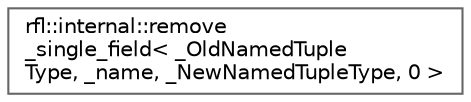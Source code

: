 digraph "类继承关系图"
{
 // LATEX_PDF_SIZE
  bgcolor="transparent";
  edge [fontname=Helvetica,fontsize=10,labelfontname=Helvetica,labelfontsize=10];
  node [fontname=Helvetica,fontsize=10,shape=box,height=0.2,width=0.4];
  rankdir="LR";
  Node0 [id="Node000000",label="rfl::internal::remove\l_single_field\< _OldNamedTuple\lType, _name, _NewNamedTupleType, 0 \>",height=0.2,width=0.4,color="grey40", fillcolor="white", style="filled",URL="$structrfl_1_1internal_1_1remove__single__field_3_01___old_named_tuple_type_00_01__name_00_01___new_named_tuple_type_00_010_01_4.html",tooltip="Special case - _i == 0"];
}
